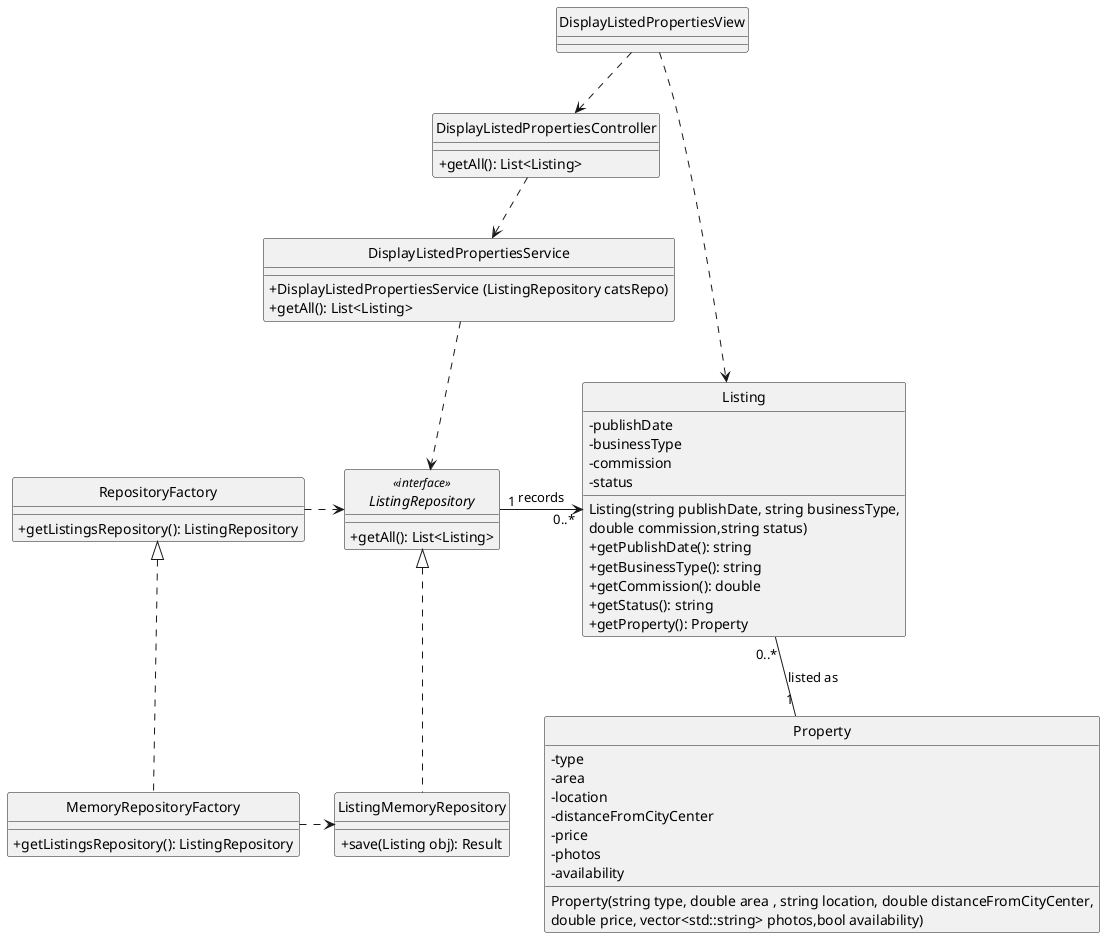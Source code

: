 @startuml
hide circle
skinparam classAttributeIconSize 0

class DisplayListedPropertiesView {
}

class DisplayListedPropertiesController {
  +getAll(): List<Listing>
}

class DisplayListedPropertiesService {
  + DisplayListedPropertiesService (ListingRepository catsRepo)
  +getAll(): List<Listing>
}

interface ListingRepository <<interface>> {
  +getAll(): List<Listing>
}


class Listing {
  -publishDate
  -businessType
  -commission
  -status
  Listing(string publishDate, string businessType,
 double commission,string status)
  +getPublishDate(): string
  +getBusinessType(): string
  +getCommission(): double
  +getStatus(): string
  +getProperty(): Property
}

class RepositoryFactory{
  +getListingsRepository(): ListingRepository
}
class Property {
    -type
    -area
    -location
    -distanceFromCityCenter
    -price
    -photos
    -availability

Property(string type, double area , string location, double distanceFromCityCenter,
double price, vector<std::string> photos,bool availability)
}
class ListingMemoryRepository {
+ save(Listing obj): Result
}

class MemoryRepositoryFactory {
+ getListingsRepository(): ListingRepository
}

ListingMemoryRepository .up.|> ListingRepository
MemoryRepositoryFactory .up.|> RepositoryFactory

MemoryRepositoryFactory .right.> ListingMemoryRepository


ListingRepository "1" -right-> "0..*" Listing:  records
Property "1" -up- "0..*" Listing : listed as
DisplayListedPropertiesView ..> DisplayListedPropertiesController
DisplayListedPropertiesController ..> DisplayListedPropertiesService
DisplayListedPropertiesService ..> ListingRepository
RepositoryFactory .right.> ListingRepository
DisplayListedPropertiesView ..> Listing
@enduml